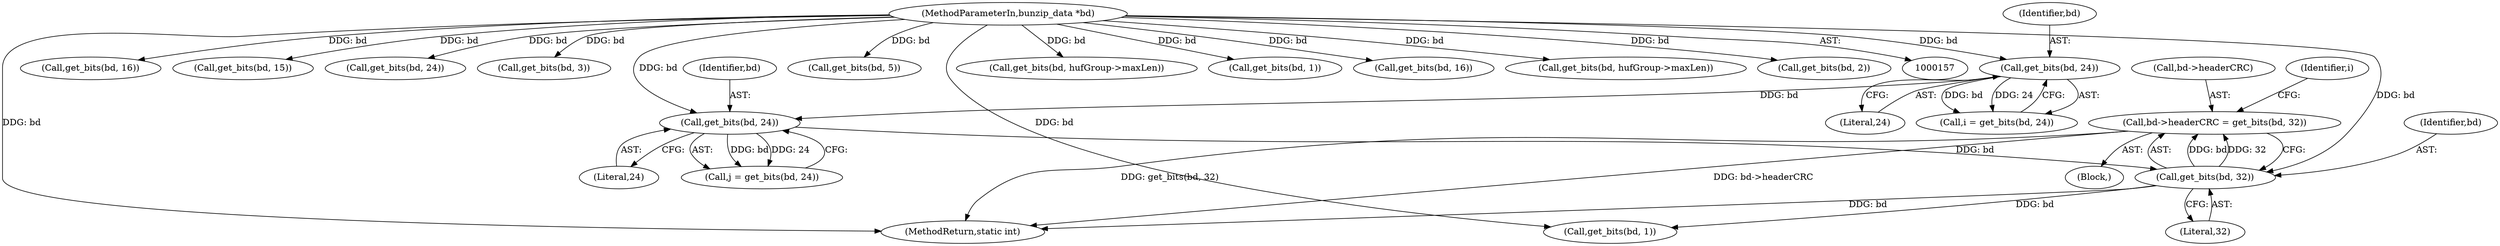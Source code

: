 digraph "0_busybox_0402cb32df015d9372578e3db27db47b33d5c7b0@pointer" {
"1000214" [label="(Call,bd->headerCRC = get_bits(bd, 32))"];
"1000218" [label="(Call,get_bits(bd, 32))"];
"1000211" [label="(Call,get_bits(bd, 24))"];
"1000206" [label="(Call,get_bits(bd, 24))"];
"1000158" [label="(MethodParameterIn,bunzip_data *bd)"];
"1000268" [label="(Call,get_bits(bd, 16))"];
"1000220" [label="(Literal,32)"];
"1000351" [label="(Call,get_bits(bd, 15))"];
"1000208" [label="(Literal,24)"];
"1000249" [label="(Call,get_bits(bd, 24))"];
"1000211" [label="(Call,get_bits(bd, 24))"];
"1000224" [label="(Identifier,i)"];
"1000322" [label="(Call,get_bits(bd, 3))"];
"1000218" [label="(Call,get_bits(bd, 32))"];
"1000206" [label="(Call,get_bits(bd, 24))"];
"1000159" [label="(Block,)"];
"1000209" [label="(Call,j = get_bits(bd, 24))"];
"1001177" [label="(MethodReturn,static int)"];
"1000213" [label="(Literal,24)"];
"1000219" [label="(Identifier,bd)"];
"1000242" [label="(Call,get_bits(bd, 1))"];
"1000204" [label="(Call,i = get_bits(bd, 24))"];
"1000439" [label="(Call,get_bits(bd, 5))"];
"1000849" [label="(Call,get_bits(bd, hufGroup->maxLen))"];
"1000212" [label="(Identifier,bd)"];
"1000207" [label="(Identifier,bd)"];
"1000215" [label="(Call,bd->headerCRC)"];
"1000375" [label="(Call,get_bits(bd, 1))"];
"1000283" [label="(Call,get_bits(bd, 16))"];
"1000158" [label="(MethodParameterIn,bunzip_data *bd)"];
"1000795" [label="(Call,get_bits(bd, hufGroup->maxLen))"];
"1000468" [label="(Call,get_bits(bd, 2))"];
"1000214" [label="(Call,bd->headerCRC = get_bits(bd, 32))"];
"1000214" -> "1000159"  [label="AST: "];
"1000214" -> "1000218"  [label="CFG: "];
"1000215" -> "1000214"  [label="AST: "];
"1000218" -> "1000214"  [label="AST: "];
"1000224" -> "1000214"  [label="CFG: "];
"1000214" -> "1001177"  [label="DDG: get_bits(bd, 32)"];
"1000214" -> "1001177"  [label="DDG: bd->headerCRC"];
"1000218" -> "1000214"  [label="DDG: bd"];
"1000218" -> "1000214"  [label="DDG: 32"];
"1000218" -> "1000220"  [label="CFG: "];
"1000219" -> "1000218"  [label="AST: "];
"1000220" -> "1000218"  [label="AST: "];
"1000218" -> "1001177"  [label="DDG: bd"];
"1000211" -> "1000218"  [label="DDG: bd"];
"1000158" -> "1000218"  [label="DDG: bd"];
"1000218" -> "1000242"  [label="DDG: bd"];
"1000211" -> "1000209"  [label="AST: "];
"1000211" -> "1000213"  [label="CFG: "];
"1000212" -> "1000211"  [label="AST: "];
"1000213" -> "1000211"  [label="AST: "];
"1000209" -> "1000211"  [label="CFG: "];
"1000211" -> "1000209"  [label="DDG: bd"];
"1000211" -> "1000209"  [label="DDG: 24"];
"1000206" -> "1000211"  [label="DDG: bd"];
"1000158" -> "1000211"  [label="DDG: bd"];
"1000206" -> "1000204"  [label="AST: "];
"1000206" -> "1000208"  [label="CFG: "];
"1000207" -> "1000206"  [label="AST: "];
"1000208" -> "1000206"  [label="AST: "];
"1000204" -> "1000206"  [label="CFG: "];
"1000206" -> "1000204"  [label="DDG: bd"];
"1000206" -> "1000204"  [label="DDG: 24"];
"1000158" -> "1000206"  [label="DDG: bd"];
"1000158" -> "1000157"  [label="AST: "];
"1000158" -> "1001177"  [label="DDG: bd"];
"1000158" -> "1000242"  [label="DDG: bd"];
"1000158" -> "1000249"  [label="DDG: bd"];
"1000158" -> "1000268"  [label="DDG: bd"];
"1000158" -> "1000283"  [label="DDG: bd"];
"1000158" -> "1000322"  [label="DDG: bd"];
"1000158" -> "1000351"  [label="DDG: bd"];
"1000158" -> "1000375"  [label="DDG: bd"];
"1000158" -> "1000439"  [label="DDG: bd"];
"1000158" -> "1000468"  [label="DDG: bd"];
"1000158" -> "1000795"  [label="DDG: bd"];
"1000158" -> "1000849"  [label="DDG: bd"];
}
